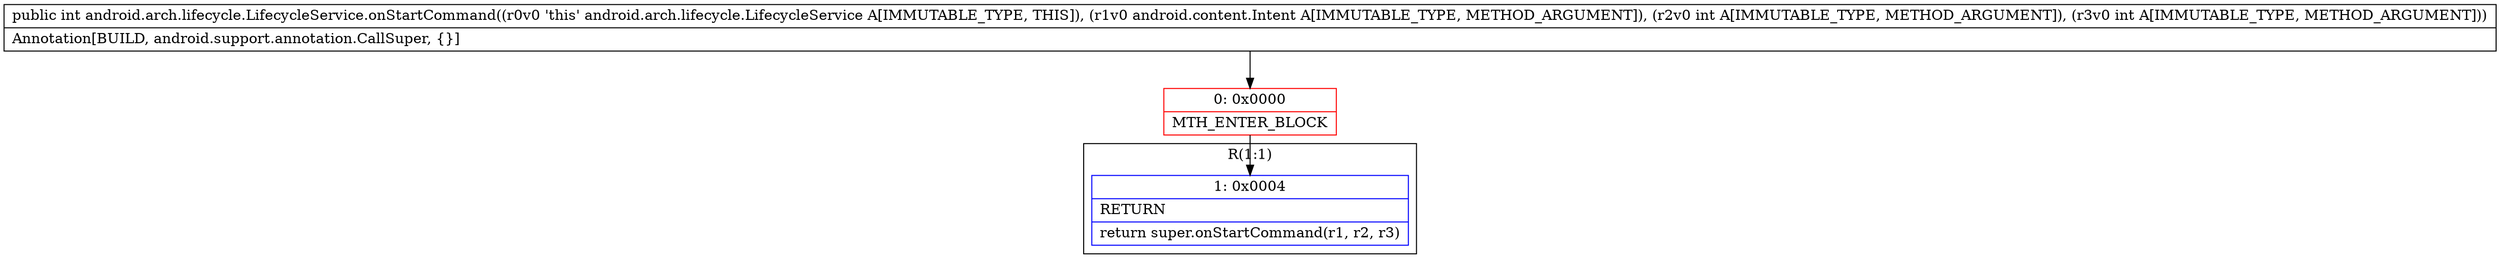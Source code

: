 digraph "CFG forandroid.arch.lifecycle.LifecycleService.onStartCommand(Landroid\/content\/Intent;II)I" {
subgraph cluster_Region_1704084236 {
label = "R(1:1)";
node [shape=record,color=blue];
Node_1 [shape=record,label="{1\:\ 0x0004|RETURN\l|return super.onStartCommand(r1, r2, r3)\l}"];
}
Node_0 [shape=record,color=red,label="{0\:\ 0x0000|MTH_ENTER_BLOCK\l}"];
MethodNode[shape=record,label="{public int android.arch.lifecycle.LifecycleService.onStartCommand((r0v0 'this' android.arch.lifecycle.LifecycleService A[IMMUTABLE_TYPE, THIS]), (r1v0 android.content.Intent A[IMMUTABLE_TYPE, METHOD_ARGUMENT]), (r2v0 int A[IMMUTABLE_TYPE, METHOD_ARGUMENT]), (r3v0 int A[IMMUTABLE_TYPE, METHOD_ARGUMENT]))  | Annotation[BUILD, android.support.annotation.CallSuper, \{\}]\l}"];
MethodNode -> Node_0;
Node_0 -> Node_1;
}

